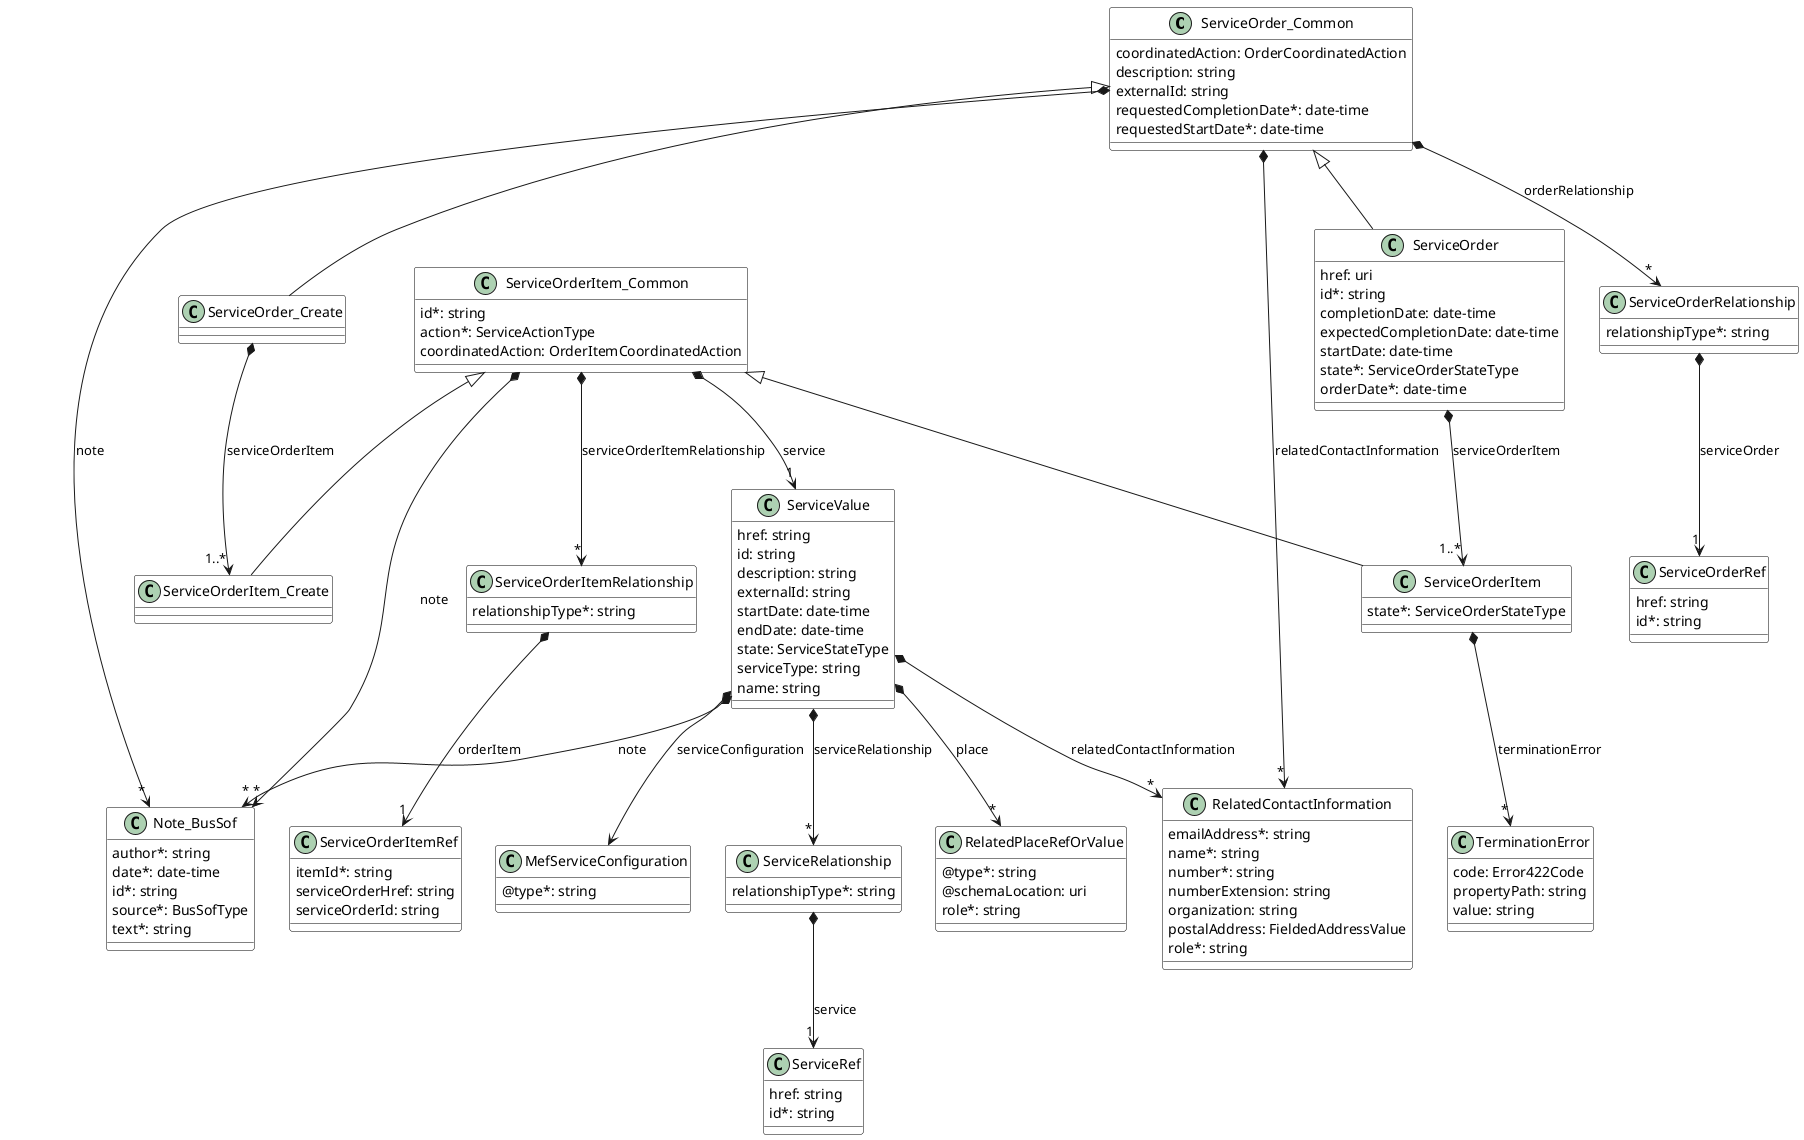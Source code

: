 @startuml
skinparam {
    ClassBackgroundColor White
    ClassBorderColor Black
}

class ServiceOrder_Common {

    coordinatedAction: OrderCoordinatedAction
    description: string
    externalId: string
    requestedCompletionDate*: date-time
    requestedStartDate*: date-time
}


class ServiceOrder_Create {

}
ServiceOrder_Common <|-- ServiceOrder_Create

' ServiceOrder_Common *-->"*" OrderCoordinatedAction : coordinatedAction
ServiceOrder_Common *-->"*" Note_BusSof : note
ServiceOrder_Common *-->"*" ServiceOrderRelationship : orderRelationship
ServiceOrder_Common *-->"*" RelatedContactInformation : relatedContactInformation


class ServiceOrder {

    href: uri
    id*: string
    completionDate: date-time
    expectedCompletionDate: date-time
    startDate: date-time
    state*: ServiceOrderStateType
    orderDate*: date-time
}
ServiceOrder_Common <|-- ServiceOrder

ServiceOrder *-->"1..*" ServiceOrderItem : serviceOrderItem

ServiceOrder_Create *-->"1..*" ServiceOrderItem_Create : serviceOrderItem


class Note_BusSof {

    author*: string
    date*: date-time
    id*: string
    source*: BusSofType
    text*: string
}

class ServiceOrderRef {

    href: string
    id*: string
}



class ServiceOrderRelationship {

    relationshipType*: string
}

ServiceOrderRelationship *-->"1" ServiceOrderRef : serviceOrder


class ServiceOrderItem_Common {

    id*: string
    action*: ServiceActionType
    coordinatedAction: OrderItemCoordinatedAction
}

' ServiceOrderItem_Common *-->"*" OrderItemCoordinatedAction : coordinatedAction
ServiceOrderItem_Common *-->"*" Note_BusSof : note
ServiceOrderItem_Common *-->"1" ServiceValue : service
ServiceOrderItem_Common *-->"*" ServiceOrderItemRelationship : serviceOrderItemRelationship


class ServiceOrderItem_Create {

}
ServiceOrderItem_Common <|-- ServiceOrderItem_Create



class ServiceOrderItem {

    state*: ServiceOrderStateType
}
ServiceOrderItem *-->"*" TerminationError : terminationError
ServiceOrderItem_Common <|-- ServiceOrderItem


class TerminationError {

    code: Error422Code
    propertyPath: string
    value: string
}


class RelatedContactInformation {

    emailAddress*: string
    name*: string
    number*: string
    numberExtension: string
    organization: string
    postalAddress: FieldedAddressValue
    role*: string
}

class ServiceOrderItemRelationship {

    relationshipType*: string
}

ServiceOrderItemRelationship *-->"1" ServiceOrderItemRef : orderItem


class ServiceOrderItemRef {

    itemId*: string
    serviceOrderHref: string
    serviceOrderId: string
}


class ServiceRef {

    href: string
    id*: string
}



class ServiceValue {

    href: string
    id: string
    description: string
    externalId: string
    startDate: date-time
    endDate: date-time
    state: ServiceStateType
    serviceType: string
    name: string
}

ServiceValue *-->"*" Note_BusSof : note
ServiceValue *-->"*" ServiceRelationship : serviceRelationship
ServiceValue *-->"*" RelatedContactInformation : relatedContactInformation
ServiceValue *-->"*" RelatedPlaceRefOrValue : place
ServiceValue *--> MefServiceConfiguration : serviceConfiguration


class ServiceRelationship {

    relationshipType*: string
}

ServiceRelationship *--> "1" ServiceRef : service


class RelatedPlaceRefOrValue {

    @type*: string
    @schemaLocation: uri
    role*: string
}



class MefServiceConfiguration {

    @type*: string
}


@enduml
